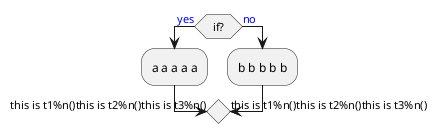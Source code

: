 {
  "sha1": "irfhqgm43tjpgitb2cx85rxl3o5g1zy",
  "insertion": {
    "when": "2024-06-03T18:59:31.130Z",
    "url": "https://forum.plantuml.net/15606/activity-arrow-label-overlap-on-some-activity-diagram",
    "user": "plantuml@gmail.com"
  }
}
@startuml
!t="this is t1%n()this is t2%n()this is t3%n()"

if (if?) then (<color blue>yes)
  :a a a a a;
->t;
else (<color blue>no)
  :b b b b b;
->t;
endif
@enduml
